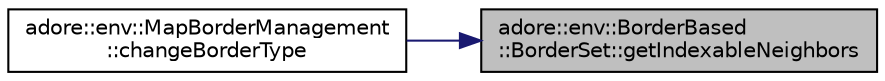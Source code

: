 digraph "adore::env::BorderBased::BorderSet::getIndexableNeighbors"
{
 // LATEX_PDF_SIZE
  edge [fontname="Helvetica",fontsize="10",labelfontname="Helvetica",labelfontsize="10"];
  node [fontname="Helvetica",fontsize="10",shape=record];
  rankdir="RL";
  Node1 [label="adore::env::BorderBased\l::BorderSet::getIndexableNeighbors",height=0.2,width=0.4,color="black", fillcolor="grey75", style="filled", fontcolor="black",tooltip="returns the given border and all parallel borders with a changeable type, ordered from leftmost to ri..."];
  Node1 -> Node2 [dir="back",color="midnightblue",fontsize="10",style="solid",fontname="Helvetica"];
  Node2 [label="adore::env::MapBorderManagement\l::changeBorderType",height=0.2,width=0.4,color="black", fillcolor="white", style="filled",URL="$classadore_1_1env_1_1MapBorderManagement.html#abeff1a09f45801fbc4982f6b3e8d3b20",tooltip="change border type based on BorderTypeChangeProfile struct"];
}
